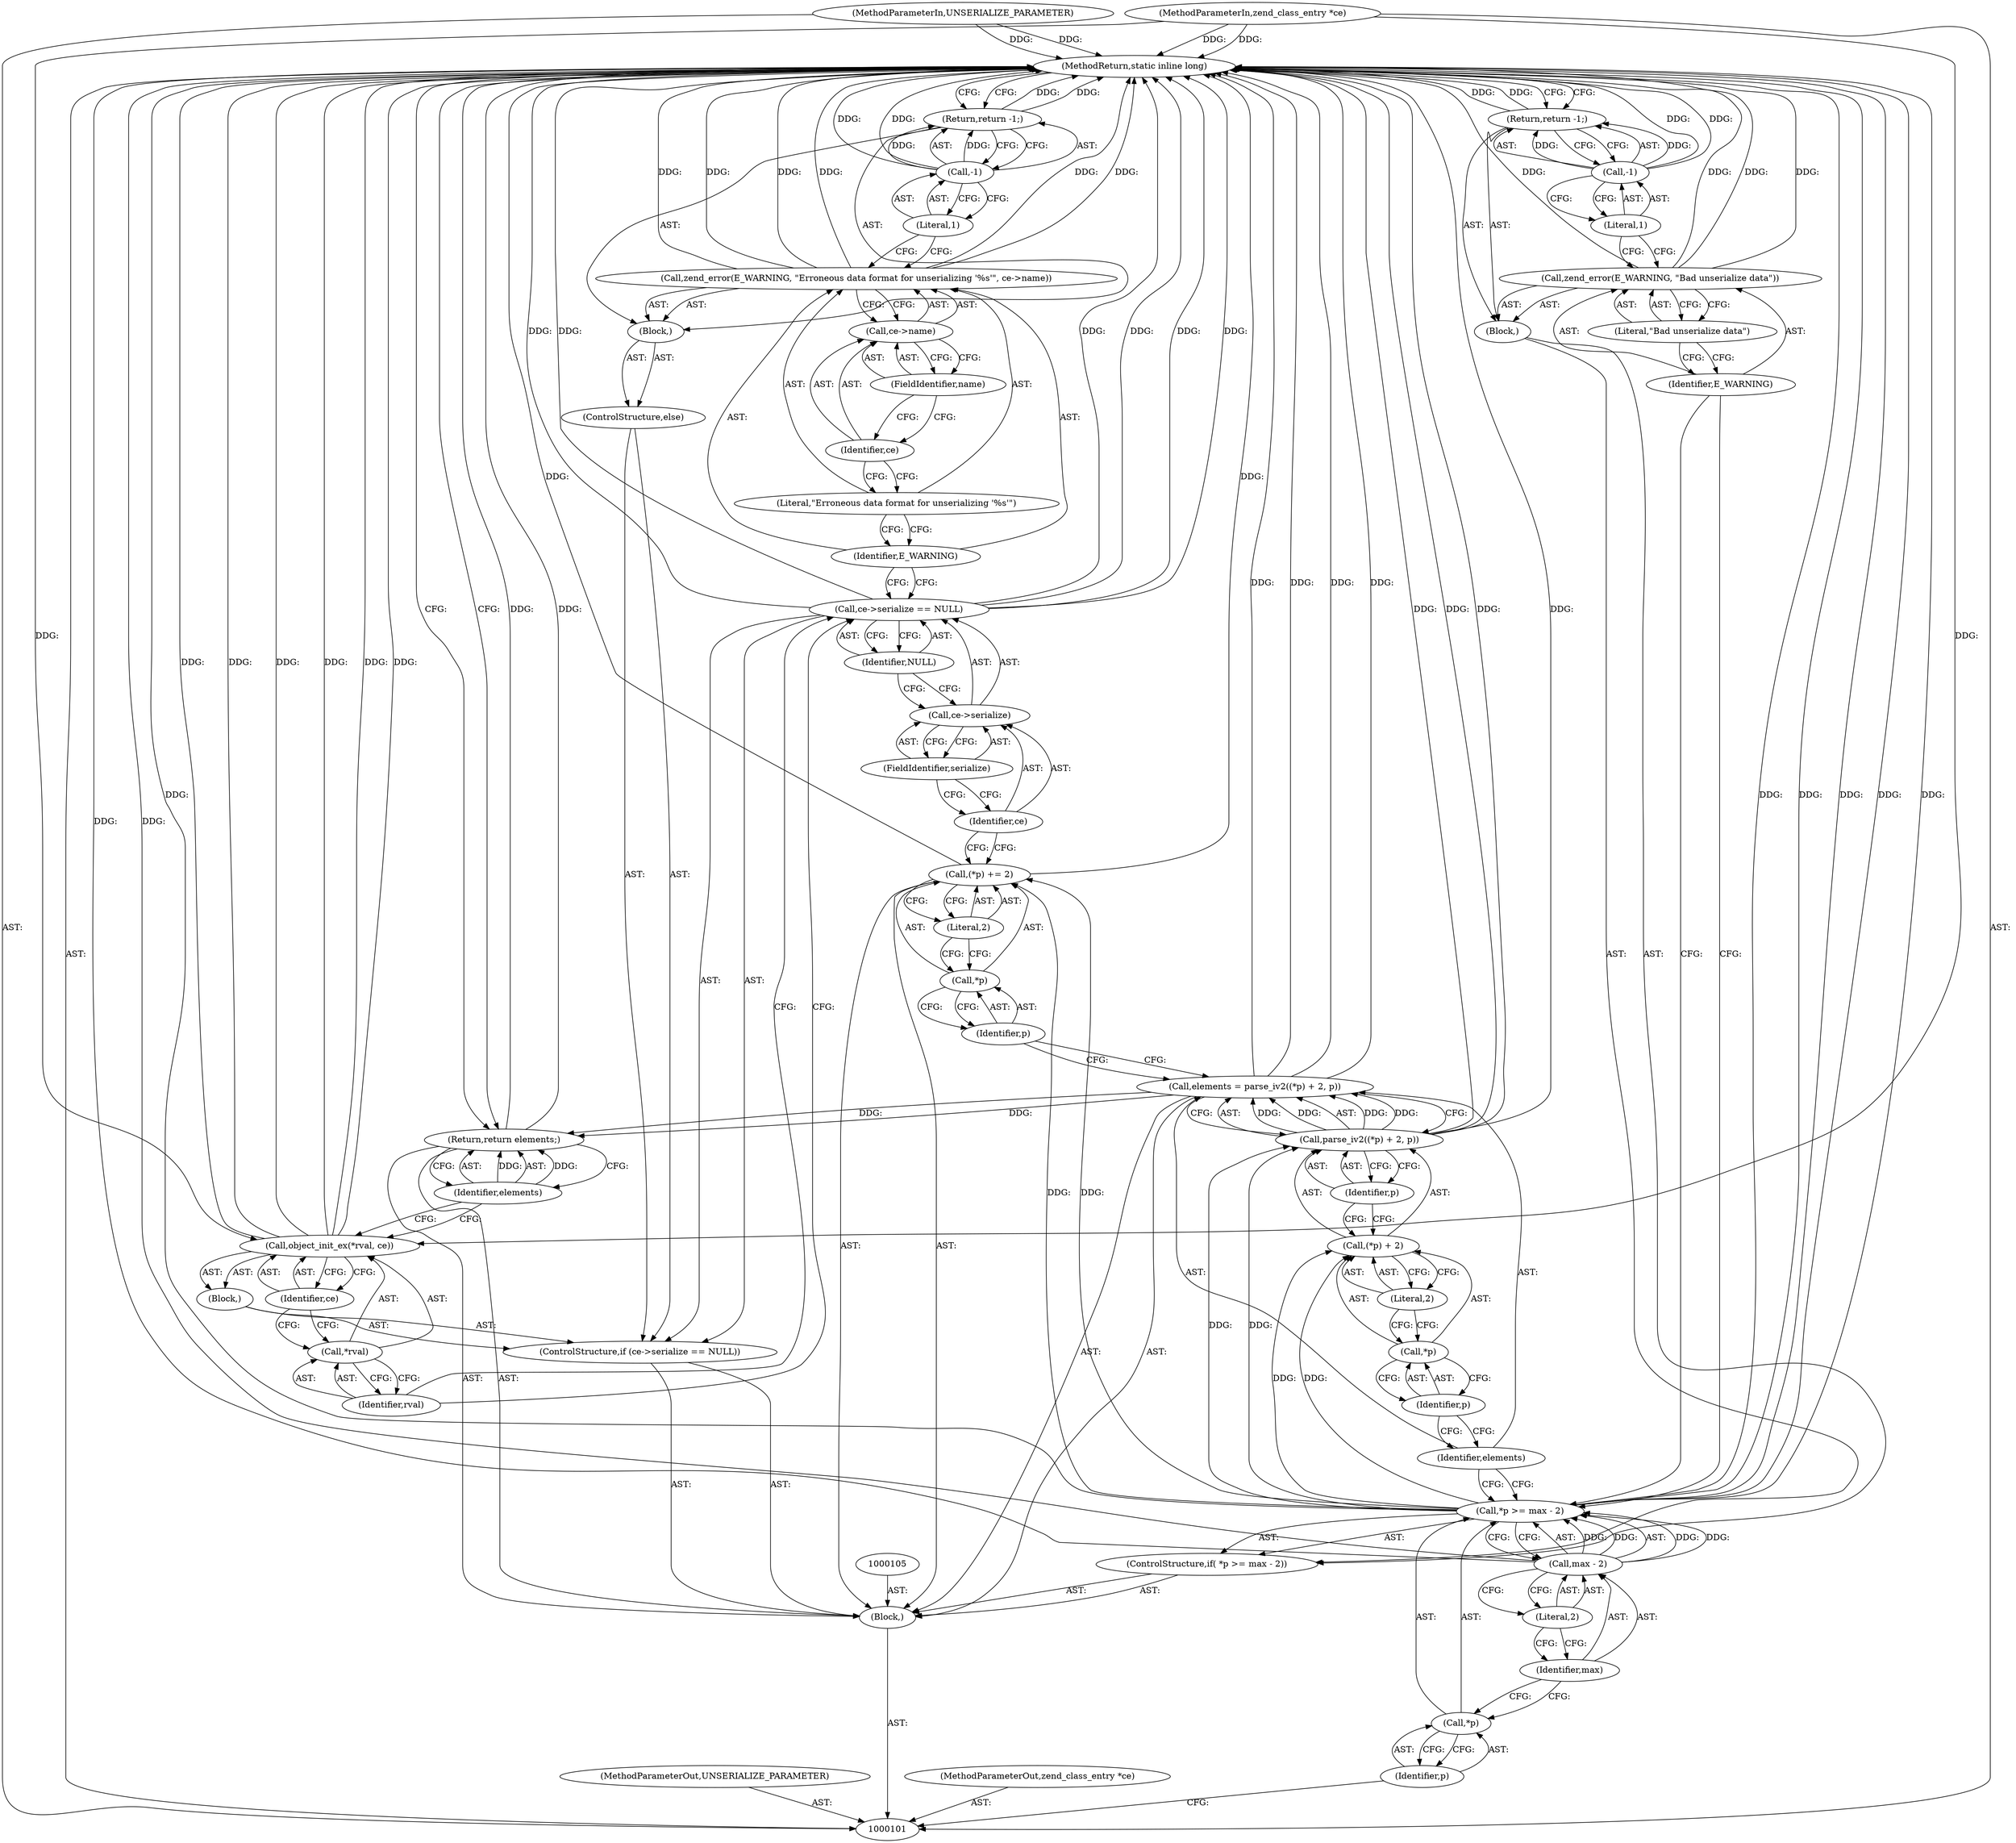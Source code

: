 digraph "0_php-src_16b3003ffc6393e250f069aa28a78dc5a2c064b2" {
"1000156" [label="(MethodReturn,static inline long)"];
"1000102" [label="(MethodParameterIn,UNSERIALIZE_PARAMETER)"];
"1000225" [label="(MethodParameterOut,UNSERIALIZE_PARAMETER)"];
"1000103" [label="(MethodParameterIn,zend_class_entry *ce)"];
"1000226" [label="(MethodParameterOut,zend_class_entry *ce)"];
"1000122" [label="(Call,parse_iv2((*p) + 2, p))"];
"1000120" [label="(Call,elements = parse_iv2((*p) + 2, p))"];
"1000121" [label="(Identifier,elements)"];
"1000123" [label="(Call,(*p) + 2)"];
"1000124" [label="(Call,*p)"];
"1000125" [label="(Identifier,p)"];
"1000126" [label="(Literal,2)"];
"1000127" [label="(Identifier,p)"];
"1000131" [label="(Literal,2)"];
"1000128" [label="(Call,(*p) += 2)"];
"1000129" [label="(Call,*p)"];
"1000130" [label="(Identifier,p)"];
"1000132" [label="(ControlStructure,if (ce->serialize == NULL))"];
"1000137" [label="(Identifier,NULL)"];
"1000138" [label="(Block,)"];
"1000133" [label="(Call,ce->serialize == NULL)"];
"1000134" [label="(Call,ce->serialize)"];
"1000135" [label="(Identifier,ce)"];
"1000136" [label="(FieldIdentifier,serialize)"];
"1000140" [label="(Call,*rval)"];
"1000141" [label="(Identifier,rval)"];
"1000139" [label="(Call,object_init_ex(*rval, ce))"];
"1000142" [label="(Identifier,ce)"];
"1000143" [label="(ControlStructure,else)"];
"1000144" [label="(Block,)"];
"1000146" [label="(Identifier,E_WARNING)"];
"1000147" [label="(Literal,\"Erroneous data format for unserializing '%s'\")"];
"1000145" [label="(Call,zend_error(E_WARNING, \"Erroneous data format for unserializing '%s'\", ce->name))"];
"1000148" [label="(Call,ce->name)"];
"1000149" [label="(Identifier,ce)"];
"1000150" [label="(FieldIdentifier,name)"];
"1000104" [label="(Block,)"];
"1000153" [label="(Literal,1)"];
"1000151" [label="(Return,return -1;)"];
"1000152" [label="(Call,-1)"];
"1000154" [label="(Return,return elements;)"];
"1000155" [label="(Identifier,elements)"];
"1000106" [label="(ControlStructure,if( *p >= max - 2))"];
"1000110" [label="(Call,max - 2)"];
"1000111" [label="(Identifier,max)"];
"1000112" [label="(Literal,2)"];
"1000113" [label="(Block,)"];
"1000107" [label="(Call,*p >= max - 2)"];
"1000108" [label="(Call,*p)"];
"1000109" [label="(Identifier,p)"];
"1000115" [label="(Identifier,E_WARNING)"];
"1000114" [label="(Call,zend_error(E_WARNING, \"Bad unserialize data\"))"];
"1000116" [label="(Literal,\"Bad unserialize data\")"];
"1000119" [label="(Literal,1)"];
"1000117" [label="(Return,return -1;)"];
"1000118" [label="(Call,-1)"];
"1000156" -> "1000101"  [label="AST: "];
"1000156" -> "1000117"  [label="CFG: "];
"1000156" -> "1000151"  [label="CFG: "];
"1000156" -> "1000154"  [label="CFG: "];
"1000117" -> "1000156"  [label="DDG: "];
"1000151" -> "1000156"  [label="DDG: "];
"1000139" -> "1000156"  [label="DDG: "];
"1000139" -> "1000156"  [label="DDG: "];
"1000139" -> "1000156"  [label="DDG: "];
"1000107" -> "1000156"  [label="DDG: "];
"1000107" -> "1000156"  [label="DDG: "];
"1000107" -> "1000156"  [label="DDG: "];
"1000114" -> "1000156"  [label="DDG: "];
"1000114" -> "1000156"  [label="DDG: "];
"1000145" -> "1000156"  [label="DDG: "];
"1000145" -> "1000156"  [label="DDG: "];
"1000145" -> "1000156"  [label="DDG: "];
"1000122" -> "1000156"  [label="DDG: "];
"1000122" -> "1000156"  [label="DDG: "];
"1000118" -> "1000156"  [label="DDG: "];
"1000110" -> "1000156"  [label="DDG: "];
"1000133" -> "1000156"  [label="DDG: "];
"1000133" -> "1000156"  [label="DDG: "];
"1000133" -> "1000156"  [label="DDG: "];
"1000152" -> "1000156"  [label="DDG: "];
"1000128" -> "1000156"  [label="DDG: "];
"1000103" -> "1000156"  [label="DDG: "];
"1000120" -> "1000156"  [label="DDG: "];
"1000120" -> "1000156"  [label="DDG: "];
"1000102" -> "1000156"  [label="DDG: "];
"1000154" -> "1000156"  [label="DDG: "];
"1000102" -> "1000101"  [label="AST: "];
"1000102" -> "1000156"  [label="DDG: "];
"1000225" -> "1000101"  [label="AST: "];
"1000103" -> "1000101"  [label="AST: "];
"1000103" -> "1000156"  [label="DDG: "];
"1000103" -> "1000139"  [label="DDG: "];
"1000226" -> "1000101"  [label="AST: "];
"1000122" -> "1000120"  [label="AST: "];
"1000122" -> "1000127"  [label="CFG: "];
"1000123" -> "1000122"  [label="AST: "];
"1000127" -> "1000122"  [label="AST: "];
"1000120" -> "1000122"  [label="CFG: "];
"1000122" -> "1000156"  [label="DDG: "];
"1000122" -> "1000156"  [label="DDG: "];
"1000122" -> "1000120"  [label="DDG: "];
"1000122" -> "1000120"  [label="DDG: "];
"1000107" -> "1000122"  [label="DDG: "];
"1000120" -> "1000104"  [label="AST: "];
"1000120" -> "1000122"  [label="CFG: "];
"1000121" -> "1000120"  [label="AST: "];
"1000122" -> "1000120"  [label="AST: "];
"1000130" -> "1000120"  [label="CFG: "];
"1000120" -> "1000156"  [label="DDG: "];
"1000120" -> "1000156"  [label="DDG: "];
"1000122" -> "1000120"  [label="DDG: "];
"1000122" -> "1000120"  [label="DDG: "];
"1000120" -> "1000154"  [label="DDG: "];
"1000121" -> "1000120"  [label="AST: "];
"1000121" -> "1000107"  [label="CFG: "];
"1000125" -> "1000121"  [label="CFG: "];
"1000123" -> "1000122"  [label="AST: "];
"1000123" -> "1000126"  [label="CFG: "];
"1000124" -> "1000123"  [label="AST: "];
"1000126" -> "1000123"  [label="AST: "];
"1000127" -> "1000123"  [label="CFG: "];
"1000107" -> "1000123"  [label="DDG: "];
"1000124" -> "1000123"  [label="AST: "];
"1000124" -> "1000125"  [label="CFG: "];
"1000125" -> "1000124"  [label="AST: "];
"1000126" -> "1000124"  [label="CFG: "];
"1000125" -> "1000124"  [label="AST: "];
"1000125" -> "1000121"  [label="CFG: "];
"1000124" -> "1000125"  [label="CFG: "];
"1000126" -> "1000123"  [label="AST: "];
"1000126" -> "1000124"  [label="CFG: "];
"1000123" -> "1000126"  [label="CFG: "];
"1000127" -> "1000122"  [label="AST: "];
"1000127" -> "1000123"  [label="CFG: "];
"1000122" -> "1000127"  [label="CFG: "];
"1000131" -> "1000128"  [label="AST: "];
"1000131" -> "1000129"  [label="CFG: "];
"1000128" -> "1000131"  [label="CFG: "];
"1000128" -> "1000104"  [label="AST: "];
"1000128" -> "1000131"  [label="CFG: "];
"1000129" -> "1000128"  [label="AST: "];
"1000131" -> "1000128"  [label="AST: "];
"1000135" -> "1000128"  [label="CFG: "];
"1000128" -> "1000156"  [label="DDG: "];
"1000107" -> "1000128"  [label="DDG: "];
"1000129" -> "1000128"  [label="AST: "];
"1000129" -> "1000130"  [label="CFG: "];
"1000130" -> "1000129"  [label="AST: "];
"1000131" -> "1000129"  [label="CFG: "];
"1000130" -> "1000129"  [label="AST: "];
"1000130" -> "1000120"  [label="CFG: "];
"1000129" -> "1000130"  [label="CFG: "];
"1000132" -> "1000104"  [label="AST: "];
"1000133" -> "1000132"  [label="AST: "];
"1000138" -> "1000132"  [label="AST: "];
"1000143" -> "1000132"  [label="AST: "];
"1000137" -> "1000133"  [label="AST: "];
"1000137" -> "1000134"  [label="CFG: "];
"1000133" -> "1000137"  [label="CFG: "];
"1000138" -> "1000132"  [label="AST: "];
"1000139" -> "1000138"  [label="AST: "];
"1000133" -> "1000132"  [label="AST: "];
"1000133" -> "1000137"  [label="CFG: "];
"1000134" -> "1000133"  [label="AST: "];
"1000137" -> "1000133"  [label="AST: "];
"1000141" -> "1000133"  [label="CFG: "];
"1000146" -> "1000133"  [label="CFG: "];
"1000133" -> "1000156"  [label="DDG: "];
"1000133" -> "1000156"  [label="DDG: "];
"1000133" -> "1000156"  [label="DDG: "];
"1000134" -> "1000133"  [label="AST: "];
"1000134" -> "1000136"  [label="CFG: "];
"1000135" -> "1000134"  [label="AST: "];
"1000136" -> "1000134"  [label="AST: "];
"1000137" -> "1000134"  [label="CFG: "];
"1000135" -> "1000134"  [label="AST: "];
"1000135" -> "1000128"  [label="CFG: "];
"1000136" -> "1000135"  [label="CFG: "];
"1000136" -> "1000134"  [label="AST: "];
"1000136" -> "1000135"  [label="CFG: "];
"1000134" -> "1000136"  [label="CFG: "];
"1000140" -> "1000139"  [label="AST: "];
"1000140" -> "1000141"  [label="CFG: "];
"1000141" -> "1000140"  [label="AST: "];
"1000142" -> "1000140"  [label="CFG: "];
"1000141" -> "1000140"  [label="AST: "];
"1000141" -> "1000133"  [label="CFG: "];
"1000140" -> "1000141"  [label="CFG: "];
"1000139" -> "1000138"  [label="AST: "];
"1000139" -> "1000142"  [label="CFG: "];
"1000140" -> "1000139"  [label="AST: "];
"1000142" -> "1000139"  [label="AST: "];
"1000155" -> "1000139"  [label="CFG: "];
"1000139" -> "1000156"  [label="DDG: "];
"1000139" -> "1000156"  [label="DDG: "];
"1000139" -> "1000156"  [label="DDG: "];
"1000103" -> "1000139"  [label="DDG: "];
"1000142" -> "1000139"  [label="AST: "];
"1000142" -> "1000140"  [label="CFG: "];
"1000139" -> "1000142"  [label="CFG: "];
"1000143" -> "1000132"  [label="AST: "];
"1000144" -> "1000143"  [label="AST: "];
"1000144" -> "1000143"  [label="AST: "];
"1000145" -> "1000144"  [label="AST: "];
"1000151" -> "1000144"  [label="AST: "];
"1000146" -> "1000145"  [label="AST: "];
"1000146" -> "1000133"  [label="CFG: "];
"1000147" -> "1000146"  [label="CFG: "];
"1000147" -> "1000145"  [label="AST: "];
"1000147" -> "1000146"  [label="CFG: "];
"1000149" -> "1000147"  [label="CFG: "];
"1000145" -> "1000144"  [label="AST: "];
"1000145" -> "1000148"  [label="CFG: "];
"1000146" -> "1000145"  [label="AST: "];
"1000147" -> "1000145"  [label="AST: "];
"1000148" -> "1000145"  [label="AST: "];
"1000153" -> "1000145"  [label="CFG: "];
"1000145" -> "1000156"  [label="DDG: "];
"1000145" -> "1000156"  [label="DDG: "];
"1000145" -> "1000156"  [label="DDG: "];
"1000148" -> "1000145"  [label="AST: "];
"1000148" -> "1000150"  [label="CFG: "];
"1000149" -> "1000148"  [label="AST: "];
"1000150" -> "1000148"  [label="AST: "];
"1000145" -> "1000148"  [label="CFG: "];
"1000149" -> "1000148"  [label="AST: "];
"1000149" -> "1000147"  [label="CFG: "];
"1000150" -> "1000149"  [label="CFG: "];
"1000150" -> "1000148"  [label="AST: "];
"1000150" -> "1000149"  [label="CFG: "];
"1000148" -> "1000150"  [label="CFG: "];
"1000104" -> "1000101"  [label="AST: "];
"1000105" -> "1000104"  [label="AST: "];
"1000106" -> "1000104"  [label="AST: "];
"1000120" -> "1000104"  [label="AST: "];
"1000128" -> "1000104"  [label="AST: "];
"1000132" -> "1000104"  [label="AST: "];
"1000154" -> "1000104"  [label="AST: "];
"1000153" -> "1000152"  [label="AST: "];
"1000153" -> "1000145"  [label="CFG: "];
"1000152" -> "1000153"  [label="CFG: "];
"1000151" -> "1000144"  [label="AST: "];
"1000151" -> "1000152"  [label="CFG: "];
"1000152" -> "1000151"  [label="AST: "];
"1000156" -> "1000151"  [label="CFG: "];
"1000151" -> "1000156"  [label="DDG: "];
"1000152" -> "1000151"  [label="DDG: "];
"1000152" -> "1000151"  [label="AST: "];
"1000152" -> "1000153"  [label="CFG: "];
"1000153" -> "1000152"  [label="AST: "];
"1000151" -> "1000152"  [label="CFG: "];
"1000152" -> "1000156"  [label="DDG: "];
"1000152" -> "1000151"  [label="DDG: "];
"1000154" -> "1000104"  [label="AST: "];
"1000154" -> "1000155"  [label="CFG: "];
"1000155" -> "1000154"  [label="AST: "];
"1000156" -> "1000154"  [label="CFG: "];
"1000154" -> "1000156"  [label="DDG: "];
"1000155" -> "1000154"  [label="DDG: "];
"1000120" -> "1000154"  [label="DDG: "];
"1000155" -> "1000154"  [label="AST: "];
"1000155" -> "1000139"  [label="CFG: "];
"1000154" -> "1000155"  [label="CFG: "];
"1000155" -> "1000154"  [label="DDG: "];
"1000106" -> "1000104"  [label="AST: "];
"1000107" -> "1000106"  [label="AST: "];
"1000113" -> "1000106"  [label="AST: "];
"1000110" -> "1000107"  [label="AST: "];
"1000110" -> "1000112"  [label="CFG: "];
"1000111" -> "1000110"  [label="AST: "];
"1000112" -> "1000110"  [label="AST: "];
"1000107" -> "1000110"  [label="CFG: "];
"1000110" -> "1000156"  [label="DDG: "];
"1000110" -> "1000107"  [label="DDG: "];
"1000110" -> "1000107"  [label="DDG: "];
"1000111" -> "1000110"  [label="AST: "];
"1000111" -> "1000108"  [label="CFG: "];
"1000112" -> "1000111"  [label="CFG: "];
"1000112" -> "1000110"  [label="AST: "];
"1000112" -> "1000111"  [label="CFG: "];
"1000110" -> "1000112"  [label="CFG: "];
"1000113" -> "1000106"  [label="AST: "];
"1000114" -> "1000113"  [label="AST: "];
"1000117" -> "1000113"  [label="AST: "];
"1000107" -> "1000106"  [label="AST: "];
"1000107" -> "1000110"  [label="CFG: "];
"1000108" -> "1000107"  [label="AST: "];
"1000110" -> "1000107"  [label="AST: "];
"1000115" -> "1000107"  [label="CFG: "];
"1000121" -> "1000107"  [label="CFG: "];
"1000107" -> "1000156"  [label="DDG: "];
"1000107" -> "1000156"  [label="DDG: "];
"1000107" -> "1000156"  [label="DDG: "];
"1000110" -> "1000107"  [label="DDG: "];
"1000110" -> "1000107"  [label="DDG: "];
"1000107" -> "1000122"  [label="DDG: "];
"1000107" -> "1000123"  [label="DDG: "];
"1000107" -> "1000128"  [label="DDG: "];
"1000108" -> "1000107"  [label="AST: "];
"1000108" -> "1000109"  [label="CFG: "];
"1000109" -> "1000108"  [label="AST: "];
"1000111" -> "1000108"  [label="CFG: "];
"1000109" -> "1000108"  [label="AST: "];
"1000109" -> "1000101"  [label="CFG: "];
"1000108" -> "1000109"  [label="CFG: "];
"1000115" -> "1000114"  [label="AST: "];
"1000115" -> "1000107"  [label="CFG: "];
"1000116" -> "1000115"  [label="CFG: "];
"1000114" -> "1000113"  [label="AST: "];
"1000114" -> "1000116"  [label="CFG: "];
"1000115" -> "1000114"  [label="AST: "];
"1000116" -> "1000114"  [label="AST: "];
"1000119" -> "1000114"  [label="CFG: "];
"1000114" -> "1000156"  [label="DDG: "];
"1000114" -> "1000156"  [label="DDG: "];
"1000116" -> "1000114"  [label="AST: "];
"1000116" -> "1000115"  [label="CFG: "];
"1000114" -> "1000116"  [label="CFG: "];
"1000119" -> "1000118"  [label="AST: "];
"1000119" -> "1000114"  [label="CFG: "];
"1000118" -> "1000119"  [label="CFG: "];
"1000117" -> "1000113"  [label="AST: "];
"1000117" -> "1000118"  [label="CFG: "];
"1000118" -> "1000117"  [label="AST: "];
"1000156" -> "1000117"  [label="CFG: "];
"1000117" -> "1000156"  [label="DDG: "];
"1000118" -> "1000117"  [label="DDG: "];
"1000118" -> "1000117"  [label="AST: "];
"1000118" -> "1000119"  [label="CFG: "];
"1000119" -> "1000118"  [label="AST: "];
"1000117" -> "1000118"  [label="CFG: "];
"1000118" -> "1000156"  [label="DDG: "];
"1000118" -> "1000117"  [label="DDG: "];
}
